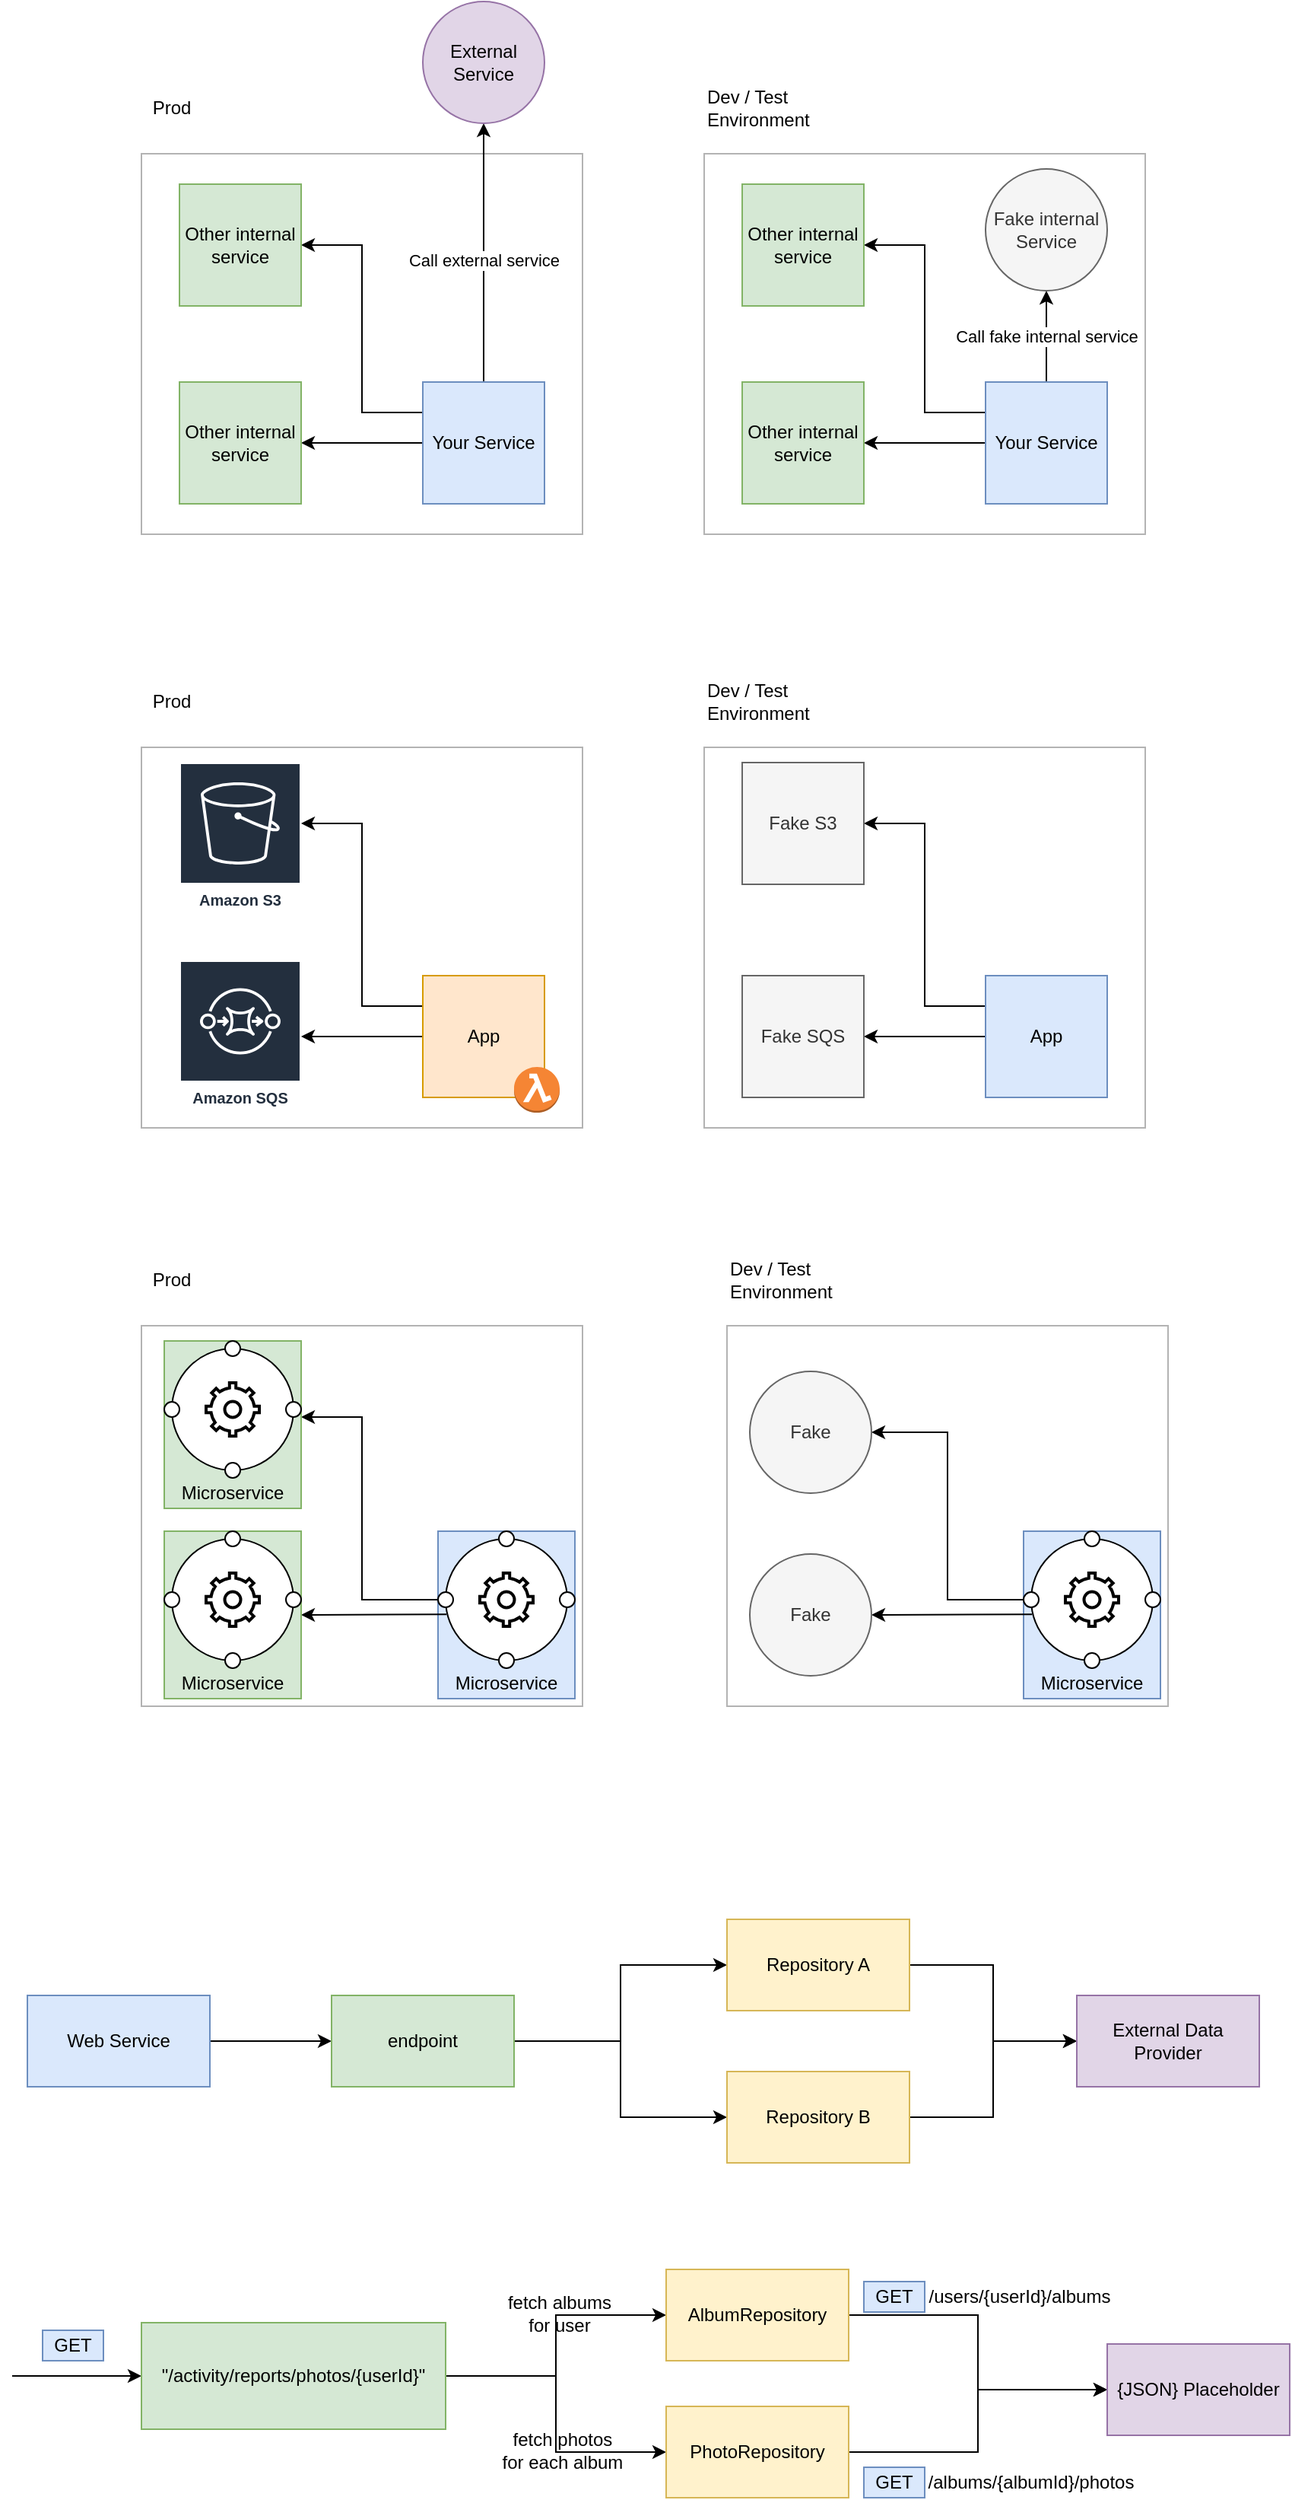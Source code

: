 <mxfile version="13.7.9" type="device"><diagram id="u_hLStqdALeqZsdArbY6" name="Page-1"><mxGraphModel dx="905" dy="672" grid="1" gridSize="10" guides="1" tooltips="1" connect="1" arrows="1" fold="1" page="1" pageScale="1" pageWidth="850" pageHeight="1100" math="0" shadow="0"><root><mxCell id="0"/><mxCell id="1" parent="0"/><mxCell id="SkMbfr3c_eXr5iaSoGJP-73" value="" style="rounded=0;whiteSpace=wrap;html=1;fillColor=none;strokeColor=#B3B3B3;" vertex="1" parent="1"><mxGeometry x="95" y="920" width="290" height="250" as="geometry"/></mxCell><mxCell id="SkMbfr3c_eXr5iaSoGJP-17" value="" style="rounded=0;whiteSpace=wrap;html=1;fillColor=none;strokeColor=#B3B3B3;" vertex="1" parent="1"><mxGeometry x="95" y="150" width="290" height="250" as="geometry"/></mxCell><mxCell id="SkMbfr3c_eXr5iaSoGJP-18" value="Prod" style="text;html=1;strokeColor=none;fillColor=none;align=center;verticalAlign=middle;whiteSpace=wrap;rounded=0;" vertex="1" parent="1"><mxGeometry x="95" y="110" width="40" height="20" as="geometry"/></mxCell><mxCell id="SkMbfr3c_eXr5iaSoGJP-21" value="" style="edgeStyle=none;rounded=0;orthogonalLoop=1;jettySize=auto;html=1;" edge="1" parent="1" source="SkMbfr3c_eXr5iaSoGJP-19" target="SkMbfr3c_eXr5iaSoGJP-20"><mxGeometry relative="1" as="geometry"/></mxCell><mxCell id="SkMbfr3c_eXr5iaSoGJP-23" value="" style="edgeStyle=orthogonalEdgeStyle;rounded=0;orthogonalLoop=1;jettySize=auto;html=1;exitX=0;exitY=0.25;exitDx=0;exitDy=0;entryX=1;entryY=0.5;entryDx=0;entryDy=0;" edge="1" parent="1" source="SkMbfr3c_eXr5iaSoGJP-19" target="SkMbfr3c_eXr5iaSoGJP-22"><mxGeometry relative="1" as="geometry"/></mxCell><mxCell id="SkMbfr3c_eXr5iaSoGJP-25" value="" style="edgeStyle=orthogonalEdgeStyle;rounded=0;orthogonalLoop=1;jettySize=auto;html=1;" edge="1" parent="1" source="SkMbfr3c_eXr5iaSoGJP-19" target="SkMbfr3c_eXr5iaSoGJP-24"><mxGeometry relative="1" as="geometry"/></mxCell><mxCell id="SkMbfr3c_eXr5iaSoGJP-26" value="Call external service" style="edgeLabel;html=1;align=center;verticalAlign=middle;resizable=0;points=[];" vertex="1" connectable="0" parent="SkMbfr3c_eXr5iaSoGJP-25"><mxGeometry x="0.171" y="-2" relative="1" as="geometry"><mxPoint x="-2" y="19.17" as="offset"/></mxGeometry></mxCell><mxCell id="SkMbfr3c_eXr5iaSoGJP-19" value="Your Service" style="whiteSpace=wrap;html=1;aspect=fixed;strokeColor=#6c8ebf;fillColor=#dae8fc;" vertex="1" parent="1"><mxGeometry x="280" y="300" width="80" height="80" as="geometry"/></mxCell><mxCell id="SkMbfr3c_eXr5iaSoGJP-20" value="Other internal service" style="whiteSpace=wrap;html=1;aspect=fixed;strokeColor=#82b366;fillColor=#d5e8d4;" vertex="1" parent="1"><mxGeometry x="120" y="300" width="80" height="80" as="geometry"/></mxCell><mxCell id="SkMbfr3c_eXr5iaSoGJP-22" value="Other internal service" style="whiteSpace=wrap;html=1;aspect=fixed;strokeColor=#82b366;fillColor=#d5e8d4;" vertex="1" parent="1"><mxGeometry x="120" y="170" width="80" height="80" as="geometry"/></mxCell><mxCell id="SkMbfr3c_eXr5iaSoGJP-24" value="External&lt;br&gt;Service" style="ellipse;whiteSpace=wrap;html=1;strokeColor=#9673a6;fillColor=#e1d5e7;" vertex="1" parent="1"><mxGeometry x="280" y="50" width="80" height="80" as="geometry"/></mxCell><mxCell id="SkMbfr3c_eXr5iaSoGJP-27" value="" style="rounded=0;whiteSpace=wrap;html=1;fillColor=none;strokeColor=#B3B3B3;" vertex="1" parent="1"><mxGeometry x="465" y="150" width="290" height="250" as="geometry"/></mxCell><mxCell id="SkMbfr3c_eXr5iaSoGJP-28" value="Dev / Test&lt;br&gt;Environment" style="text;html=1;strokeColor=none;fillColor=none;align=left;verticalAlign=middle;whiteSpace=wrap;rounded=0;" vertex="1" parent="1"><mxGeometry x="465" y="110" width="110" height="20" as="geometry"/></mxCell><mxCell id="SkMbfr3c_eXr5iaSoGJP-29" value="" style="edgeStyle=none;rounded=0;orthogonalLoop=1;jettySize=auto;html=1;" edge="1" parent="1" source="SkMbfr3c_eXr5iaSoGJP-33" target="SkMbfr3c_eXr5iaSoGJP-34"><mxGeometry relative="1" as="geometry"/></mxCell><mxCell id="SkMbfr3c_eXr5iaSoGJP-30" value="" style="edgeStyle=orthogonalEdgeStyle;rounded=0;orthogonalLoop=1;jettySize=auto;html=1;exitX=0;exitY=0.25;exitDx=0;exitDy=0;entryX=1;entryY=0.5;entryDx=0;entryDy=0;" edge="1" parent="1" source="SkMbfr3c_eXr5iaSoGJP-33" target="SkMbfr3c_eXr5iaSoGJP-35"><mxGeometry relative="1" as="geometry"/></mxCell><mxCell id="SkMbfr3c_eXr5iaSoGJP-31" value="" style="edgeStyle=orthogonalEdgeStyle;rounded=0;orthogonalLoop=1;jettySize=auto;html=1;" edge="1" parent="1" source="SkMbfr3c_eXr5iaSoGJP-33" target="SkMbfr3c_eXr5iaSoGJP-36"><mxGeometry relative="1" as="geometry"/></mxCell><mxCell id="SkMbfr3c_eXr5iaSoGJP-32" value="Call fake internal service" style="edgeLabel;html=1;align=center;verticalAlign=middle;resizable=0;points=[];" vertex="1" connectable="0" parent="SkMbfr3c_eXr5iaSoGJP-31"><mxGeometry x="0.171" y="-2" relative="1" as="geometry"><mxPoint x="-2" y="5.0" as="offset"/></mxGeometry></mxCell><mxCell id="SkMbfr3c_eXr5iaSoGJP-33" value="Your Service" style="whiteSpace=wrap;html=1;aspect=fixed;strokeColor=#6c8ebf;fillColor=#dae8fc;" vertex="1" parent="1"><mxGeometry x="650" y="300" width="80" height="80" as="geometry"/></mxCell><mxCell id="SkMbfr3c_eXr5iaSoGJP-34" value="Other internal service" style="whiteSpace=wrap;html=1;aspect=fixed;strokeColor=#82b366;fillColor=#d5e8d4;" vertex="1" parent="1"><mxGeometry x="490" y="300" width="80" height="80" as="geometry"/></mxCell><mxCell id="SkMbfr3c_eXr5iaSoGJP-35" value="Other internal service" style="whiteSpace=wrap;html=1;aspect=fixed;strokeColor=#82b366;fillColor=#d5e8d4;" vertex="1" parent="1"><mxGeometry x="490" y="170" width="80" height="80" as="geometry"/></mxCell><mxCell id="SkMbfr3c_eXr5iaSoGJP-36" value="Fake internal&lt;br&gt;Service" style="ellipse;whiteSpace=wrap;html=1;strokeColor=#666666;fillColor=#f5f5f5;fontColor=#333333;" vertex="1" parent="1"><mxGeometry x="650" y="160" width="80" height="80" as="geometry"/></mxCell><mxCell id="SkMbfr3c_eXr5iaSoGJP-37" value="" style="rounded=0;whiteSpace=wrap;html=1;fillColor=none;strokeColor=#B3B3B3;" vertex="1" parent="1"><mxGeometry x="95" y="540" width="290" height="250" as="geometry"/></mxCell><mxCell id="SkMbfr3c_eXr5iaSoGJP-38" value="Prod" style="text;html=1;strokeColor=none;fillColor=none;align=center;verticalAlign=middle;whiteSpace=wrap;rounded=0;" vertex="1" parent="1"><mxGeometry x="95" y="500" width="40" height="20" as="geometry"/></mxCell><mxCell id="SkMbfr3c_eXr5iaSoGJP-39" value="" style="edgeStyle=none;rounded=0;orthogonalLoop=1;jettySize=auto;html=1;" edge="1" parent="1" source="SkMbfr3c_eXr5iaSoGJP-43"><mxGeometry relative="1" as="geometry"><mxPoint x="200" y="730" as="targetPoint"/></mxGeometry></mxCell><mxCell id="SkMbfr3c_eXr5iaSoGJP-40" value="" style="edgeStyle=orthogonalEdgeStyle;rounded=0;orthogonalLoop=1;jettySize=auto;html=1;exitX=0;exitY=0.25;exitDx=0;exitDy=0;entryX=1;entryY=0.4;entryDx=0;entryDy=0;entryPerimeter=0;" edge="1" parent="1" source="SkMbfr3c_eXr5iaSoGJP-43" target="SkMbfr3c_eXr5iaSoGJP-47"><mxGeometry relative="1" as="geometry"><mxPoint x="200" y="600" as="targetPoint"/></mxGeometry></mxCell><mxCell id="SkMbfr3c_eXr5iaSoGJP-43" value="App" style="whiteSpace=wrap;html=1;aspect=fixed;strokeColor=#d79b00;fillColor=#ffe6cc;" vertex="1" parent="1"><mxGeometry x="280" y="690" width="80" height="80" as="geometry"/></mxCell><mxCell id="SkMbfr3c_eXr5iaSoGJP-47" value="Amazon S3" style="outlineConnect=0;fontColor=#232F3E;gradientColor=none;strokeColor=#ffffff;fillColor=#232F3E;dashed=0;verticalLabelPosition=middle;verticalAlign=bottom;align=center;html=1;whiteSpace=wrap;fontSize=10;fontStyle=1;spacing=3;shape=mxgraph.aws4.productIcon;prIcon=mxgraph.aws4.s3;" vertex="1" parent="1"><mxGeometry x="120" y="550" width="80" height="100" as="geometry"/></mxCell><mxCell id="SkMbfr3c_eXr5iaSoGJP-49" value="" style="outlineConnect=0;dashed=0;verticalLabelPosition=bottom;verticalAlign=top;align=center;html=1;shape=mxgraph.aws3.lambda_function;fillColor=#F58534;gradientColor=none;strokeColor=#B3B3B3;" vertex="1" parent="1"><mxGeometry x="340" y="750" width="30" height="30" as="geometry"/></mxCell><mxCell id="SkMbfr3c_eXr5iaSoGJP-50" value="Amazon SQS" style="outlineConnect=0;fontColor=#232F3E;gradientColor=none;strokeColor=#ffffff;fillColor=#232F3E;dashed=0;verticalLabelPosition=middle;verticalAlign=bottom;align=center;html=1;whiteSpace=wrap;fontSize=10;fontStyle=1;spacing=3;shape=mxgraph.aws4.productIcon;prIcon=mxgraph.aws4.sqs;" vertex="1" parent="1"><mxGeometry x="120" y="680" width="80" height="100" as="geometry"/></mxCell><mxCell id="SkMbfr3c_eXr5iaSoGJP-51" value="" style="rounded=0;whiteSpace=wrap;html=1;fillColor=none;strokeColor=#B3B3B3;" vertex="1" parent="1"><mxGeometry x="465" y="540" width="290" height="250" as="geometry"/></mxCell><mxCell id="SkMbfr3c_eXr5iaSoGJP-53" value="" style="edgeStyle=none;rounded=0;orthogonalLoop=1;jettySize=auto;html=1;" edge="1" parent="1" source="SkMbfr3c_eXr5iaSoGJP-55"><mxGeometry relative="1" as="geometry"><mxPoint x="570" y="730" as="targetPoint"/></mxGeometry></mxCell><mxCell id="SkMbfr3c_eXr5iaSoGJP-54" value="" style="edgeStyle=orthogonalEdgeStyle;rounded=0;orthogonalLoop=1;jettySize=auto;html=1;exitX=0;exitY=0.25;exitDx=0;exitDy=0;entryX=1;entryY=0.5;entryDx=0;entryDy=0;" edge="1" parent="1" source="SkMbfr3c_eXr5iaSoGJP-55" target="SkMbfr3c_eXr5iaSoGJP-60"><mxGeometry relative="1" as="geometry"><mxPoint x="570" y="590" as="targetPoint"/></mxGeometry></mxCell><mxCell id="SkMbfr3c_eXr5iaSoGJP-55" value="App" style="whiteSpace=wrap;html=1;aspect=fixed;strokeColor=#6c8ebf;fillColor=#dae8fc;" vertex="1" parent="1"><mxGeometry x="650" y="690" width="80" height="80" as="geometry"/></mxCell><mxCell id="SkMbfr3c_eXr5iaSoGJP-59" value="Dev / Test&lt;br&gt;Environment" style="text;html=1;strokeColor=none;fillColor=none;align=left;verticalAlign=middle;whiteSpace=wrap;rounded=0;" vertex="1" parent="1"><mxGeometry x="465" y="500" width="110" height="20" as="geometry"/></mxCell><mxCell id="SkMbfr3c_eXr5iaSoGJP-60" value="Fake S3" style="whiteSpace=wrap;html=1;aspect=fixed;strokeColor=#666666;fillColor=#f5f5f5;fontColor=#333333;" vertex="1" parent="1"><mxGeometry x="490" y="550" width="80" height="80" as="geometry"/></mxCell><mxCell id="SkMbfr3c_eXr5iaSoGJP-61" value="Fake SQS" style="whiteSpace=wrap;html=1;aspect=fixed;strokeColor=#666666;fillColor=#f5f5f5;fontColor=#333333;" vertex="1" parent="1"><mxGeometry x="490" y="690" width="80" height="80" as="geometry"/></mxCell><mxCell id="SkMbfr3c_eXr5iaSoGJP-72" value="" style="group;fillColor=#dae8fc;strokeColor=#6c8ebf;" vertex="1" connectable="0" parent="1"><mxGeometry x="290" y="1055" width="90" height="110" as="geometry"/></mxCell><mxCell id="SkMbfr3c_eXr5iaSoGJP-71" value="" style="group" vertex="1" connectable="0" parent="SkMbfr3c_eXr5iaSoGJP-72"><mxGeometry width="90" height="110" as="geometry"/></mxCell><mxCell id="SkMbfr3c_eXr5iaSoGJP-69" value="" style="group" vertex="1" connectable="0" parent="SkMbfr3c_eXr5iaSoGJP-71"><mxGeometry width="90" height="90" as="geometry"/></mxCell><mxCell id="SkMbfr3c_eXr5iaSoGJP-64" value="" style="ellipse;whiteSpace=wrap;html=1;aspect=fixed;strokeColor=#000000;fillColor=#ffffff;" vertex="1" parent="SkMbfr3c_eXr5iaSoGJP-69"><mxGeometry x="5" y="5" width="80" height="80" as="geometry"/></mxCell><mxCell id="SkMbfr3c_eXr5iaSoGJP-63" value="" style="html=1;verticalLabelPosition=bottom;align=center;labelBackgroundColor=#ffffff;verticalAlign=top;strokeWidth=2;shadow=0;dashed=0;shape=mxgraph.ios7.icons.settings;fillColor=#ffffff;" vertex="1" parent="SkMbfr3c_eXr5iaSoGJP-69"><mxGeometry x="27.5" y="27.5" width="35" height="35" as="geometry"/></mxCell><mxCell id="SkMbfr3c_eXr5iaSoGJP-65" value="" style="ellipse;whiteSpace=wrap;html=1;aspect=fixed;" vertex="1" parent="SkMbfr3c_eXr5iaSoGJP-69"><mxGeometry x="40" width="10" height="10" as="geometry"/></mxCell><mxCell id="SkMbfr3c_eXr5iaSoGJP-66" value="" style="ellipse;whiteSpace=wrap;html=1;aspect=fixed;strokeColor=#000000;" vertex="1" parent="SkMbfr3c_eXr5iaSoGJP-69"><mxGeometry y="40" width="10" height="10" as="geometry"/></mxCell><mxCell id="SkMbfr3c_eXr5iaSoGJP-67" value="" style="ellipse;whiteSpace=wrap;html=1;aspect=fixed;strokeColor=#000000;" vertex="1" parent="SkMbfr3c_eXr5iaSoGJP-69"><mxGeometry x="40" y="80" width="10" height="10" as="geometry"/></mxCell><mxCell id="SkMbfr3c_eXr5iaSoGJP-68" value="" style="ellipse;whiteSpace=wrap;html=1;aspect=fixed;strokeColor=#000000;" vertex="1" parent="SkMbfr3c_eXr5iaSoGJP-69"><mxGeometry x="80" y="40" width="10" height="10" as="geometry"/></mxCell><mxCell id="SkMbfr3c_eXr5iaSoGJP-70" value="Microservice" style="text;html=1;strokeColor=none;fillColor=none;align=center;verticalAlign=middle;whiteSpace=wrap;rounded=0;" vertex="1" parent="SkMbfr3c_eXr5iaSoGJP-71"><mxGeometry x="5" y="90" width="80" height="20" as="geometry"/></mxCell><mxCell id="SkMbfr3c_eXr5iaSoGJP-74" value="Prod" style="text;html=1;strokeColor=none;fillColor=none;align=center;verticalAlign=middle;whiteSpace=wrap;rounded=0;" vertex="1" parent="1"><mxGeometry x="95" y="880" width="40" height="20" as="geometry"/></mxCell><mxCell id="SkMbfr3c_eXr5iaSoGJP-75" value="" style="edgeStyle=none;rounded=0;orthogonalLoop=1;jettySize=auto;html=1;exitX=0.008;exitY=0.62;exitDx=0;exitDy=0;exitPerimeter=0;" edge="1" parent="1" source="SkMbfr3c_eXr5iaSoGJP-64"><mxGeometry relative="1" as="geometry"><mxPoint x="200" y="1110" as="targetPoint"/><mxPoint x="280" y="1110" as="sourcePoint"/></mxGeometry></mxCell><mxCell id="SkMbfr3c_eXr5iaSoGJP-76" value="" style="edgeStyle=orthogonalEdgeStyle;rounded=0;orthogonalLoop=1;jettySize=auto;html=1;exitX=0;exitY=0.5;exitDx=0;exitDy=0;" edge="1" parent="1" source="SkMbfr3c_eXr5iaSoGJP-66"><mxGeometry relative="1" as="geometry"><mxPoint x="200" y="980" as="targetPoint"/><mxPoint x="280" y="1100" as="sourcePoint"/><Array as="points"><mxPoint x="240" y="1100"/><mxPoint x="240" y="980"/></Array></mxGeometry></mxCell><mxCell id="SkMbfr3c_eXr5iaSoGJP-81" value="" style="group;fillColor=#d5e8d4;strokeColor=#82b366;" vertex="1" connectable="0" parent="1"><mxGeometry x="110" y="930" width="90" height="110" as="geometry"/></mxCell><mxCell id="SkMbfr3c_eXr5iaSoGJP-82" value="" style="group" vertex="1" connectable="0" parent="SkMbfr3c_eXr5iaSoGJP-81"><mxGeometry width="90" height="110" as="geometry"/></mxCell><mxCell id="SkMbfr3c_eXr5iaSoGJP-83" value="" style="group" vertex="1" connectable="0" parent="SkMbfr3c_eXr5iaSoGJP-82"><mxGeometry width="90" height="90" as="geometry"/></mxCell><mxCell id="SkMbfr3c_eXr5iaSoGJP-84" value="" style="ellipse;whiteSpace=wrap;html=1;aspect=fixed;strokeColor=#000000;fillColor=#ffffff;" vertex="1" parent="SkMbfr3c_eXr5iaSoGJP-83"><mxGeometry x="5" y="5" width="80" height="80" as="geometry"/></mxCell><mxCell id="SkMbfr3c_eXr5iaSoGJP-85" value="" style="html=1;verticalLabelPosition=bottom;align=center;labelBackgroundColor=#ffffff;verticalAlign=top;strokeWidth=2;shadow=0;dashed=0;shape=mxgraph.ios7.icons.settings;fillColor=#ffffff;" vertex="1" parent="SkMbfr3c_eXr5iaSoGJP-83"><mxGeometry x="27.5" y="27.5" width="35" height="35" as="geometry"/></mxCell><mxCell id="SkMbfr3c_eXr5iaSoGJP-86" value="" style="ellipse;whiteSpace=wrap;html=1;aspect=fixed;" vertex="1" parent="SkMbfr3c_eXr5iaSoGJP-83"><mxGeometry x="40" width="10" height="10" as="geometry"/></mxCell><mxCell id="SkMbfr3c_eXr5iaSoGJP-87" value="" style="ellipse;whiteSpace=wrap;html=1;aspect=fixed;strokeColor=#000000;" vertex="1" parent="SkMbfr3c_eXr5iaSoGJP-83"><mxGeometry y="40" width="10" height="10" as="geometry"/></mxCell><mxCell id="SkMbfr3c_eXr5iaSoGJP-88" value="" style="ellipse;whiteSpace=wrap;html=1;aspect=fixed;strokeColor=#000000;" vertex="1" parent="SkMbfr3c_eXr5iaSoGJP-83"><mxGeometry x="40" y="80" width="10" height="10" as="geometry"/></mxCell><mxCell id="SkMbfr3c_eXr5iaSoGJP-89" value="" style="ellipse;whiteSpace=wrap;html=1;aspect=fixed;strokeColor=#000000;" vertex="1" parent="SkMbfr3c_eXr5iaSoGJP-83"><mxGeometry x="80" y="40" width="10" height="10" as="geometry"/></mxCell><mxCell id="SkMbfr3c_eXr5iaSoGJP-90" value="Microservice" style="text;html=1;strokeColor=none;fillColor=none;align=center;verticalAlign=middle;whiteSpace=wrap;rounded=0;" vertex="1" parent="SkMbfr3c_eXr5iaSoGJP-82"><mxGeometry x="5" y="90" width="80" height="20" as="geometry"/></mxCell><mxCell id="SkMbfr3c_eXr5iaSoGJP-91" value="" style="group;fillColor=#d5e8d4;strokeColor=#82b366;" vertex="1" connectable="0" parent="1"><mxGeometry x="110" y="1055" width="90" height="110" as="geometry"/></mxCell><mxCell id="SkMbfr3c_eXr5iaSoGJP-92" value="" style="group" vertex="1" connectable="0" parent="SkMbfr3c_eXr5iaSoGJP-91"><mxGeometry width="90" height="110" as="geometry"/></mxCell><mxCell id="SkMbfr3c_eXr5iaSoGJP-93" value="" style="group" vertex="1" connectable="0" parent="SkMbfr3c_eXr5iaSoGJP-92"><mxGeometry width="90" height="90" as="geometry"/></mxCell><mxCell id="SkMbfr3c_eXr5iaSoGJP-94" value="" style="ellipse;whiteSpace=wrap;html=1;aspect=fixed;strokeColor=#000000;fillColor=#ffffff;" vertex="1" parent="SkMbfr3c_eXr5iaSoGJP-93"><mxGeometry x="5" y="5" width="80" height="80" as="geometry"/></mxCell><mxCell id="SkMbfr3c_eXr5iaSoGJP-95" value="" style="html=1;verticalLabelPosition=bottom;align=center;labelBackgroundColor=#ffffff;verticalAlign=top;strokeWidth=2;shadow=0;dashed=0;shape=mxgraph.ios7.icons.settings;fillColor=#ffffff;" vertex="1" parent="SkMbfr3c_eXr5iaSoGJP-93"><mxGeometry x="27.5" y="27.5" width="35" height="35" as="geometry"/></mxCell><mxCell id="SkMbfr3c_eXr5iaSoGJP-96" value="" style="ellipse;whiteSpace=wrap;html=1;aspect=fixed;" vertex="1" parent="SkMbfr3c_eXr5iaSoGJP-93"><mxGeometry x="40" width="10" height="10" as="geometry"/></mxCell><mxCell id="SkMbfr3c_eXr5iaSoGJP-97" value="" style="ellipse;whiteSpace=wrap;html=1;aspect=fixed;strokeColor=#000000;" vertex="1" parent="SkMbfr3c_eXr5iaSoGJP-93"><mxGeometry y="40" width="10" height="10" as="geometry"/></mxCell><mxCell id="SkMbfr3c_eXr5iaSoGJP-98" value="" style="ellipse;whiteSpace=wrap;html=1;aspect=fixed;strokeColor=#000000;" vertex="1" parent="SkMbfr3c_eXr5iaSoGJP-93"><mxGeometry x="40" y="80" width="10" height="10" as="geometry"/></mxCell><mxCell id="SkMbfr3c_eXr5iaSoGJP-99" value="" style="ellipse;whiteSpace=wrap;html=1;aspect=fixed;strokeColor=#000000;" vertex="1" parent="SkMbfr3c_eXr5iaSoGJP-93"><mxGeometry x="80" y="40" width="10" height="10" as="geometry"/></mxCell><mxCell id="SkMbfr3c_eXr5iaSoGJP-100" value="Microservice" style="text;html=1;strokeColor=none;fillColor=none;align=center;verticalAlign=middle;whiteSpace=wrap;rounded=0;" vertex="1" parent="SkMbfr3c_eXr5iaSoGJP-92"><mxGeometry x="5" y="90" width="80" height="20" as="geometry"/></mxCell><mxCell id="SkMbfr3c_eXr5iaSoGJP-101" value="" style="rounded=0;whiteSpace=wrap;html=1;fillColor=none;strokeColor=#B3B3B3;" vertex="1" parent="1"><mxGeometry x="480" y="920" width="290" height="250" as="geometry"/></mxCell><mxCell id="SkMbfr3c_eXr5iaSoGJP-102" value="" style="group;fillColor=#dae8fc;strokeColor=#6c8ebf;" vertex="1" connectable="0" parent="1"><mxGeometry x="675" y="1055" width="90" height="110" as="geometry"/></mxCell><mxCell id="SkMbfr3c_eXr5iaSoGJP-103" value="" style="group" vertex="1" connectable="0" parent="SkMbfr3c_eXr5iaSoGJP-102"><mxGeometry width="90" height="110" as="geometry"/></mxCell><mxCell id="SkMbfr3c_eXr5iaSoGJP-104" value="" style="group" vertex="1" connectable="0" parent="SkMbfr3c_eXr5iaSoGJP-103"><mxGeometry width="90" height="90" as="geometry"/></mxCell><mxCell id="SkMbfr3c_eXr5iaSoGJP-105" value="" style="ellipse;whiteSpace=wrap;html=1;aspect=fixed;strokeColor=#000000;fillColor=#ffffff;" vertex="1" parent="SkMbfr3c_eXr5iaSoGJP-104"><mxGeometry x="5" y="5" width="80" height="80" as="geometry"/></mxCell><mxCell id="SkMbfr3c_eXr5iaSoGJP-106" value="" style="html=1;verticalLabelPosition=bottom;align=center;labelBackgroundColor=#ffffff;verticalAlign=top;strokeWidth=2;shadow=0;dashed=0;shape=mxgraph.ios7.icons.settings;fillColor=#ffffff;" vertex="1" parent="SkMbfr3c_eXr5iaSoGJP-104"><mxGeometry x="27.5" y="27.5" width="35" height="35" as="geometry"/></mxCell><mxCell id="SkMbfr3c_eXr5iaSoGJP-107" value="" style="ellipse;whiteSpace=wrap;html=1;aspect=fixed;" vertex="1" parent="SkMbfr3c_eXr5iaSoGJP-104"><mxGeometry x="40" width="10" height="10" as="geometry"/></mxCell><mxCell id="SkMbfr3c_eXr5iaSoGJP-108" value="" style="ellipse;whiteSpace=wrap;html=1;aspect=fixed;strokeColor=#000000;" vertex="1" parent="SkMbfr3c_eXr5iaSoGJP-104"><mxGeometry y="40" width="10" height="10" as="geometry"/></mxCell><mxCell id="SkMbfr3c_eXr5iaSoGJP-109" value="" style="ellipse;whiteSpace=wrap;html=1;aspect=fixed;strokeColor=#000000;" vertex="1" parent="SkMbfr3c_eXr5iaSoGJP-104"><mxGeometry x="40" y="80" width="10" height="10" as="geometry"/></mxCell><mxCell id="SkMbfr3c_eXr5iaSoGJP-110" value="" style="ellipse;whiteSpace=wrap;html=1;aspect=fixed;strokeColor=#000000;" vertex="1" parent="SkMbfr3c_eXr5iaSoGJP-104"><mxGeometry x="80" y="40" width="10" height="10" as="geometry"/></mxCell><mxCell id="SkMbfr3c_eXr5iaSoGJP-111" value="Microservice" style="text;html=1;strokeColor=none;fillColor=none;align=center;verticalAlign=middle;whiteSpace=wrap;rounded=0;" vertex="1" parent="SkMbfr3c_eXr5iaSoGJP-103"><mxGeometry x="5" y="90" width="80" height="20" as="geometry"/></mxCell><mxCell id="SkMbfr3c_eXr5iaSoGJP-113" value="" style="edgeStyle=none;rounded=0;orthogonalLoop=1;jettySize=auto;html=1;exitX=0.008;exitY=0.62;exitDx=0;exitDy=0;exitPerimeter=0;entryX=1;entryY=0.5;entryDx=0;entryDy=0;" edge="1" parent="1" source="SkMbfr3c_eXr5iaSoGJP-105" target="SkMbfr3c_eXr5iaSoGJP-137"><mxGeometry relative="1" as="geometry"><mxPoint x="585" y="1120.0" as="targetPoint"/><mxPoint x="665" y="1120" as="sourcePoint"/></mxGeometry></mxCell><mxCell id="SkMbfr3c_eXr5iaSoGJP-114" value="" style="edgeStyle=orthogonalEdgeStyle;rounded=0;orthogonalLoop=1;jettySize=auto;html=1;exitX=0;exitY=0.5;exitDx=0;exitDy=0;entryX=1;entryY=0.5;entryDx=0;entryDy=0;" edge="1" parent="1" source="SkMbfr3c_eXr5iaSoGJP-108" target="SkMbfr3c_eXr5iaSoGJP-136"><mxGeometry relative="1" as="geometry"><mxPoint x="585" y="990" as="targetPoint"/><mxPoint x="665" y="1110" as="sourcePoint"/><Array as="points"><mxPoint x="625" y="1100"/><mxPoint x="625" y="990"/></Array></mxGeometry></mxCell><mxCell id="SkMbfr3c_eXr5iaSoGJP-135" value="Dev / Test&lt;br&gt;Environment" style="text;html=1;strokeColor=none;fillColor=none;align=left;verticalAlign=middle;whiteSpace=wrap;rounded=0;" vertex="1" parent="1"><mxGeometry x="480" y="880" width="110" height="20" as="geometry"/></mxCell><mxCell id="SkMbfr3c_eXr5iaSoGJP-136" value="Fake" style="ellipse;whiteSpace=wrap;html=1;aspect=fixed;strokeColor=#666666;fillColor=#f5f5f5;fontColor=#333333;" vertex="1" parent="1"><mxGeometry x="495" y="950" width="80" height="80" as="geometry"/></mxCell><mxCell id="SkMbfr3c_eXr5iaSoGJP-137" value="Fake" style="ellipse;whiteSpace=wrap;html=1;aspect=fixed;strokeColor=#666666;fillColor=#f5f5f5;fontColor=#333333;" vertex="1" parent="1"><mxGeometry x="495" y="1070" width="80" height="80" as="geometry"/></mxCell><mxCell id="SkMbfr3c_eXr5iaSoGJP-140" value="" style="edgeStyle=orthogonalEdgeStyle;rounded=0;orthogonalLoop=1;jettySize=auto;html=1;" edge="1" parent="1" source="SkMbfr3c_eXr5iaSoGJP-138" target="SkMbfr3c_eXr5iaSoGJP-139"><mxGeometry relative="1" as="geometry"/></mxCell><mxCell id="SkMbfr3c_eXr5iaSoGJP-138" value="Web Service" style="rounded=0;whiteSpace=wrap;html=1;strokeColor=#6c8ebf;fillColor=#dae8fc;" vertex="1" parent="1"><mxGeometry x="20" y="1360" width="120" height="60" as="geometry"/></mxCell><mxCell id="SkMbfr3c_eXr5iaSoGJP-142" value="" style="edgeStyle=orthogonalEdgeStyle;rounded=0;orthogonalLoop=1;jettySize=auto;html=1;" edge="1" parent="1" source="SkMbfr3c_eXr5iaSoGJP-139" target="SkMbfr3c_eXr5iaSoGJP-141"><mxGeometry relative="1" as="geometry"/></mxCell><mxCell id="SkMbfr3c_eXr5iaSoGJP-144" value="" style="edgeStyle=orthogonalEdgeStyle;rounded=0;orthogonalLoop=1;jettySize=auto;html=1;" edge="1" parent="1" source="SkMbfr3c_eXr5iaSoGJP-139" target="SkMbfr3c_eXr5iaSoGJP-143"><mxGeometry relative="1" as="geometry"/></mxCell><mxCell id="SkMbfr3c_eXr5iaSoGJP-139" value="endpoint" style="rounded=0;whiteSpace=wrap;html=1;strokeColor=#82b366;fillColor=#d5e8d4;" vertex="1" parent="1"><mxGeometry x="220" y="1360" width="120" height="60" as="geometry"/></mxCell><mxCell id="SkMbfr3c_eXr5iaSoGJP-146" value="" style="edgeStyle=orthogonalEdgeStyle;rounded=0;orthogonalLoop=1;jettySize=auto;html=1;" edge="1" parent="1" source="SkMbfr3c_eXr5iaSoGJP-141" target="SkMbfr3c_eXr5iaSoGJP-145"><mxGeometry relative="1" as="geometry"/></mxCell><mxCell id="SkMbfr3c_eXr5iaSoGJP-141" value="Repository A" style="rounded=0;whiteSpace=wrap;html=1;strokeColor=#d6b656;fillColor=#fff2cc;" vertex="1" parent="1"><mxGeometry x="480" y="1310" width="120" height="60" as="geometry"/></mxCell><mxCell id="SkMbfr3c_eXr5iaSoGJP-147" value="" style="edgeStyle=orthogonalEdgeStyle;rounded=0;orthogonalLoop=1;jettySize=auto;html=1;" edge="1" parent="1" source="SkMbfr3c_eXr5iaSoGJP-143" target="SkMbfr3c_eXr5iaSoGJP-145"><mxGeometry relative="1" as="geometry"/></mxCell><mxCell id="SkMbfr3c_eXr5iaSoGJP-143" value="Repository B" style="rounded=0;whiteSpace=wrap;html=1;strokeColor=#d6b656;fillColor=#fff2cc;" vertex="1" parent="1"><mxGeometry x="480" y="1410" width="120" height="60" as="geometry"/></mxCell><mxCell id="SkMbfr3c_eXr5iaSoGJP-145" value="External Data Provider" style="rounded=0;whiteSpace=wrap;html=1;strokeColor=#9673a6;fillColor=#e1d5e7;" vertex="1" parent="1"><mxGeometry x="710" y="1360" width="120" height="60" as="geometry"/></mxCell><mxCell id="SkMbfr3c_eXr5iaSoGJP-153" value="" style="edgeStyle=orthogonalEdgeStyle;rounded=0;orthogonalLoop=1;jettySize=auto;html=1;" edge="1" parent="1" source="SkMbfr3c_eXr5iaSoGJP-148" target="SkMbfr3c_eXr5iaSoGJP-152"><mxGeometry relative="1" as="geometry"/></mxCell><mxCell id="SkMbfr3c_eXr5iaSoGJP-156" style="edgeStyle=orthogonalEdgeStyle;rounded=0;orthogonalLoop=1;jettySize=auto;html=1;exitX=1;exitY=0.5;exitDx=0;exitDy=0;entryX=0;entryY=0.5;entryDx=0;entryDy=0;" edge="1" parent="1" source="SkMbfr3c_eXr5iaSoGJP-148" target="SkMbfr3c_eXr5iaSoGJP-155"><mxGeometry relative="1" as="geometry"/></mxCell><mxCell id="SkMbfr3c_eXr5iaSoGJP-169" style="edgeStyle=none;rounded=0;orthogonalLoop=1;jettySize=auto;html=1;entryX=0;entryY=0.5;entryDx=0;entryDy=0;" edge="1" parent="1" target="SkMbfr3c_eXr5iaSoGJP-148"><mxGeometry relative="1" as="geometry"><mxPoint x="10" y="1610" as="sourcePoint"/></mxGeometry></mxCell><mxCell id="SkMbfr3c_eXr5iaSoGJP-148" value="&lt;span&gt;&quot;/activity/reports/photos/{userId}&quot;&lt;/span&gt;" style="rounded=0;whiteSpace=wrap;html=1;strokeColor=#82b366;fillColor=#d5e8d4;" vertex="1" parent="1"><mxGeometry x="95" y="1575" width="200" height="70" as="geometry"/></mxCell><mxCell id="SkMbfr3c_eXr5iaSoGJP-150" value="GET" style="text;html=1;strokeColor=#6c8ebf;fillColor=#dae8fc;align=center;verticalAlign=middle;whiteSpace=wrap;rounded=0;" vertex="1" parent="1"><mxGeometry x="30" y="1580" width="40" height="20" as="geometry"/></mxCell><mxCell id="SkMbfr3c_eXr5iaSoGJP-159" style="edgeStyle=orthogonalEdgeStyle;rounded=0;orthogonalLoop=1;jettySize=auto;html=1;exitX=1;exitY=0.5;exitDx=0;exitDy=0;entryX=0;entryY=0.5;entryDx=0;entryDy=0;" edge="1" parent="1" source="SkMbfr3c_eXr5iaSoGJP-152" target="SkMbfr3c_eXr5iaSoGJP-158"><mxGeometry relative="1" as="geometry"/></mxCell><mxCell id="SkMbfr3c_eXr5iaSoGJP-152" value="AlbumRepository" style="rounded=0;whiteSpace=wrap;html=1;strokeColor=#d6b656;fillColor=#fff2cc;" vertex="1" parent="1"><mxGeometry x="440" y="1540" width="120" height="60" as="geometry"/></mxCell><mxCell id="SkMbfr3c_eXr5iaSoGJP-154" value="fetch albums &lt;br&gt;for user" style="text;html=1;strokeColor=none;fillColor=none;align=center;verticalAlign=middle;whiteSpace=wrap;rounded=0;" vertex="1" parent="1"><mxGeometry x="310" y="1559" width="120" height="20" as="geometry"/></mxCell><mxCell id="SkMbfr3c_eXr5iaSoGJP-164" style="edgeStyle=orthogonalEdgeStyle;rounded=0;orthogonalLoop=1;jettySize=auto;html=1;exitX=1;exitY=0.5;exitDx=0;exitDy=0;entryX=0;entryY=0.5;entryDx=0;entryDy=0;" edge="1" parent="1" source="SkMbfr3c_eXr5iaSoGJP-155" target="SkMbfr3c_eXr5iaSoGJP-158"><mxGeometry relative="1" as="geometry"/></mxCell><mxCell id="SkMbfr3c_eXr5iaSoGJP-155" value="PhotoRepository" style="rounded=0;whiteSpace=wrap;html=1;strokeColor=#d6b656;fillColor=#fff2cc;" vertex="1" parent="1"><mxGeometry x="440" y="1630" width="120" height="60" as="geometry"/></mxCell><mxCell id="SkMbfr3c_eXr5iaSoGJP-157" value="fetch photos &lt;br&gt;for each album" style="text;html=1;strokeColor=none;fillColor=none;align=center;verticalAlign=middle;whiteSpace=wrap;rounded=0;" vertex="1" parent="1"><mxGeometry x="312" y="1649" width="120" height="20" as="geometry"/></mxCell><mxCell id="SkMbfr3c_eXr5iaSoGJP-158" value="{JSON} Placeholder" style="rounded=0;whiteSpace=wrap;html=1;strokeColor=#9673a6;fillColor=#e1d5e7;" vertex="1" parent="1"><mxGeometry x="730" y="1589" width="120" height="60" as="geometry"/></mxCell><mxCell id="SkMbfr3c_eXr5iaSoGJP-160" value="GET" style="text;html=1;strokeColor=#6c8ebf;fillColor=#dae8fc;align=center;verticalAlign=middle;whiteSpace=wrap;rounded=0;" vertex="1" parent="1"><mxGeometry x="570" y="1548" width="40" height="20" as="geometry"/></mxCell><mxCell id="SkMbfr3c_eXr5iaSoGJP-161" value="/users/{userId}/albums" style="text;html=1;strokeColor=none;fillColor=none;align=center;verticalAlign=middle;whiteSpace=wrap;rounded=0;" vertex="1" parent="1"><mxGeometry x="610" y="1548" width="125" height="20" as="geometry"/></mxCell><mxCell id="SkMbfr3c_eXr5iaSoGJP-162" value="GET" style="text;html=1;strokeColor=#6c8ebf;fillColor=#dae8fc;align=center;verticalAlign=middle;whiteSpace=wrap;rounded=0;" vertex="1" parent="1"><mxGeometry x="570" y="1670" width="40" height="20" as="geometry"/></mxCell><mxCell id="SkMbfr3c_eXr5iaSoGJP-163" value="/albums/{albumId}/photos" style="text;html=1;strokeColor=none;fillColor=none;align=center;verticalAlign=middle;whiteSpace=wrap;rounded=0;" vertex="1" parent="1"><mxGeometry x="610" y="1670" width="140" height="20" as="geometry"/></mxCell></root></mxGraphModel></diagram></mxfile>